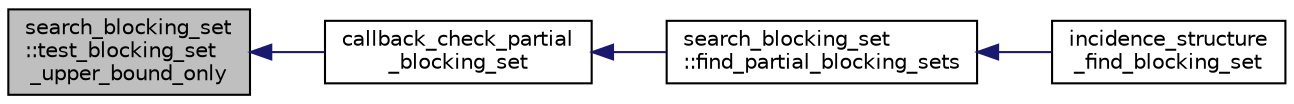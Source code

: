 digraph "search_blocking_set::test_blocking_set_upper_bound_only"
{
  edge [fontname="Helvetica",fontsize="10",labelfontname="Helvetica",labelfontsize="10"];
  node [fontname="Helvetica",fontsize="10",shape=record];
  rankdir="LR";
  Node921 [label="search_blocking_set\l::test_blocking_set\l_upper_bound_only",height=0.2,width=0.4,color="black", fillcolor="grey75", style="filled", fontcolor="black"];
  Node921 -> Node922 [dir="back",color="midnightblue",fontsize="10",style="solid",fontname="Helvetica"];
  Node922 [label="callback_check_partial\l_blocking_set",height=0.2,width=0.4,color="black", fillcolor="white", style="filled",URL="$df/d74/tl__geometry_8h.html#a75b6c1cd4f88a79989267297a15820f8"];
  Node922 -> Node923 [dir="back",color="midnightblue",fontsize="10",style="solid",fontname="Helvetica"];
  Node923 [label="search_blocking_set\l::find_partial_blocking_sets",height=0.2,width=0.4,color="black", fillcolor="white", style="filled",URL="$dc/d36/classsearch__blocking__set.html#ad3fdb3d356db75a02c406bc9d4e9e9b6"];
  Node923 -> Node924 [dir="back",color="midnightblue",fontsize="10",style="solid",fontname="Helvetica"];
  Node924 [label="incidence_structure\l_find_blocking_set",height=0.2,width=0.4,color="black", fillcolor="white", style="filled",URL="$df/d74/tl__geometry_8h.html#a8e3d42d0018f8a804b9686b1c4951186"];
}
